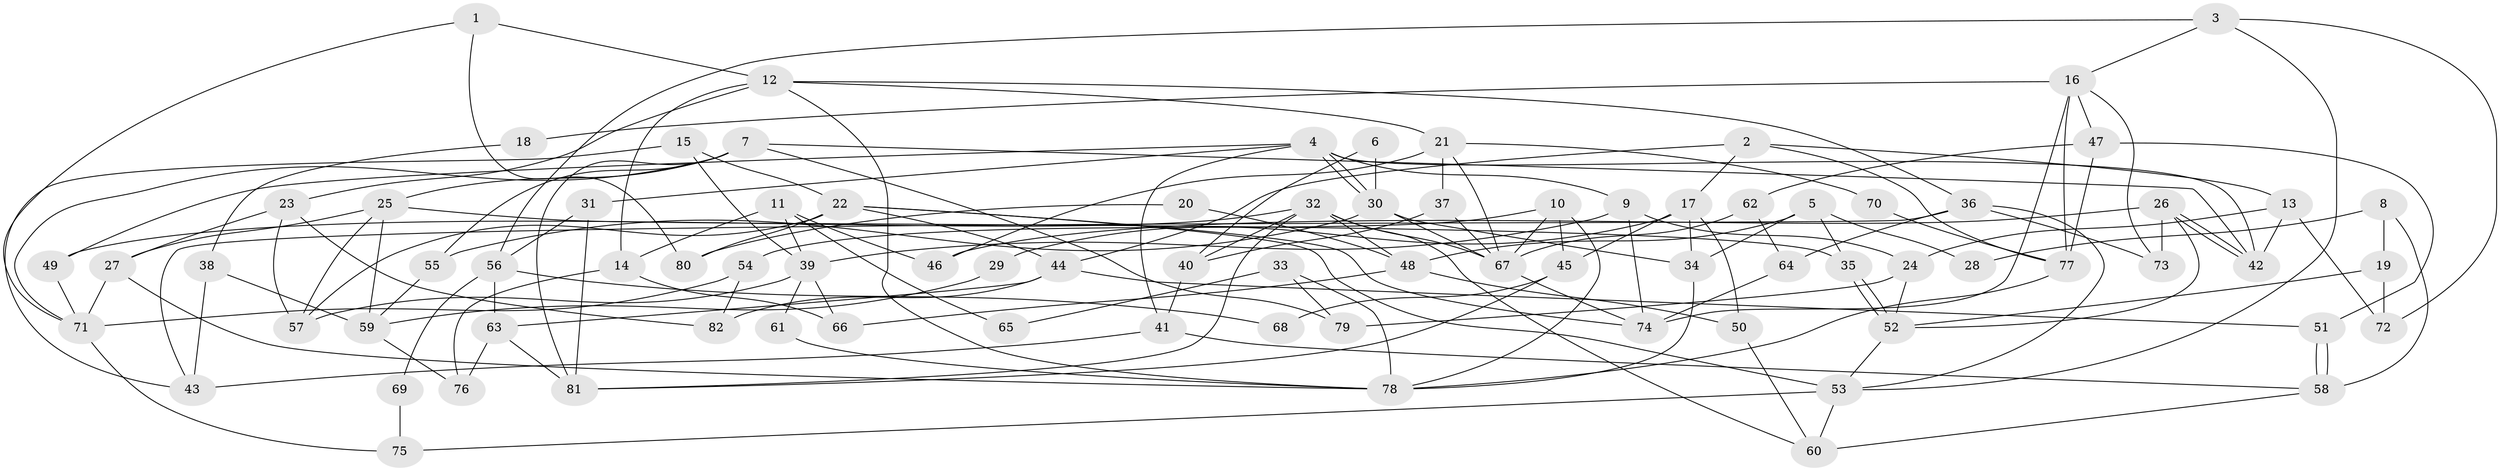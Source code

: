 // coarse degree distribution, {3: 0.2631578947368421, 6: 0.17543859649122806, 7: 0.10526315789473684, 9: 0.05263157894736842, 2: 0.10526315789473684, 4: 0.15789473684210525, 5: 0.10526315789473684, 8: 0.03508771929824561}
// Generated by graph-tools (version 1.1) at 2025/23/03/03/25 07:23:57]
// undirected, 82 vertices, 164 edges
graph export_dot {
graph [start="1"]
  node [color=gray90,style=filled];
  1;
  2;
  3;
  4;
  5;
  6;
  7;
  8;
  9;
  10;
  11;
  12;
  13;
  14;
  15;
  16;
  17;
  18;
  19;
  20;
  21;
  22;
  23;
  24;
  25;
  26;
  27;
  28;
  29;
  30;
  31;
  32;
  33;
  34;
  35;
  36;
  37;
  38;
  39;
  40;
  41;
  42;
  43;
  44;
  45;
  46;
  47;
  48;
  49;
  50;
  51;
  52;
  53;
  54;
  55;
  56;
  57;
  58;
  59;
  60;
  61;
  62;
  63;
  64;
  65;
  66;
  67;
  68;
  69;
  70;
  71;
  72;
  73;
  74;
  75;
  76;
  77;
  78;
  79;
  80;
  81;
  82;
  1 -- 71;
  1 -- 12;
  1 -- 80;
  2 -- 44;
  2 -- 17;
  2 -- 13;
  2 -- 77;
  3 -- 56;
  3 -- 53;
  3 -- 16;
  3 -- 72;
  4 -- 30;
  4 -- 30;
  4 -- 9;
  4 -- 31;
  4 -- 41;
  4 -- 42;
  4 -- 49;
  5 -- 34;
  5 -- 35;
  5 -- 28;
  5 -- 48;
  6 -- 30;
  6 -- 40;
  7 -- 42;
  7 -- 71;
  7 -- 25;
  7 -- 55;
  7 -- 79;
  7 -- 81;
  8 -- 19;
  8 -- 58;
  8 -- 28;
  9 -- 24;
  9 -- 39;
  9 -- 74;
  10 -- 78;
  10 -- 67;
  10 -- 45;
  10 -- 54;
  11 -- 39;
  11 -- 14;
  11 -- 46;
  11 -- 65;
  12 -- 78;
  12 -- 21;
  12 -- 14;
  12 -- 23;
  12 -- 36;
  13 -- 42;
  13 -- 24;
  13 -- 72;
  14 -- 76;
  14 -- 66;
  15 -- 22;
  15 -- 39;
  15 -- 43;
  16 -- 77;
  16 -- 18;
  16 -- 47;
  16 -- 73;
  16 -- 74;
  17 -- 45;
  17 -- 50;
  17 -- 29;
  17 -- 34;
  18 -- 38;
  19 -- 52;
  19 -- 72;
  20 -- 48;
  20 -- 80;
  21 -- 67;
  21 -- 46;
  21 -- 37;
  21 -- 70;
  22 -- 53;
  22 -- 74;
  22 -- 44;
  22 -- 57;
  22 -- 80;
  23 -- 57;
  23 -- 27;
  23 -- 82;
  24 -- 52;
  24 -- 79;
  25 -- 27;
  25 -- 35;
  25 -- 57;
  25 -- 59;
  26 -- 73;
  26 -- 42;
  26 -- 42;
  26 -- 46;
  26 -- 52;
  27 -- 71;
  27 -- 78;
  29 -- 59;
  30 -- 67;
  30 -- 34;
  30 -- 55;
  31 -- 81;
  31 -- 56;
  32 -- 40;
  32 -- 60;
  32 -- 48;
  32 -- 49;
  32 -- 67;
  32 -- 81;
  33 -- 79;
  33 -- 78;
  33 -- 65;
  34 -- 78;
  35 -- 52;
  35 -- 52;
  36 -- 64;
  36 -- 43;
  36 -- 53;
  36 -- 73;
  37 -- 67;
  37 -- 40;
  38 -- 59;
  38 -- 43;
  39 -- 66;
  39 -- 57;
  39 -- 61;
  40 -- 41;
  41 -- 43;
  41 -- 58;
  44 -- 51;
  44 -- 63;
  44 -- 82;
  45 -- 81;
  45 -- 68;
  47 -- 77;
  47 -- 51;
  47 -- 62;
  48 -- 50;
  48 -- 66;
  49 -- 71;
  50 -- 60;
  51 -- 58;
  51 -- 58;
  52 -- 53;
  53 -- 60;
  53 -- 75;
  54 -- 82;
  54 -- 71;
  55 -- 59;
  56 -- 63;
  56 -- 68;
  56 -- 69;
  58 -- 60;
  59 -- 76;
  61 -- 78;
  62 -- 67;
  62 -- 64;
  63 -- 81;
  63 -- 76;
  64 -- 74;
  67 -- 74;
  69 -- 75;
  70 -- 77;
  71 -- 75;
  77 -- 78;
}
